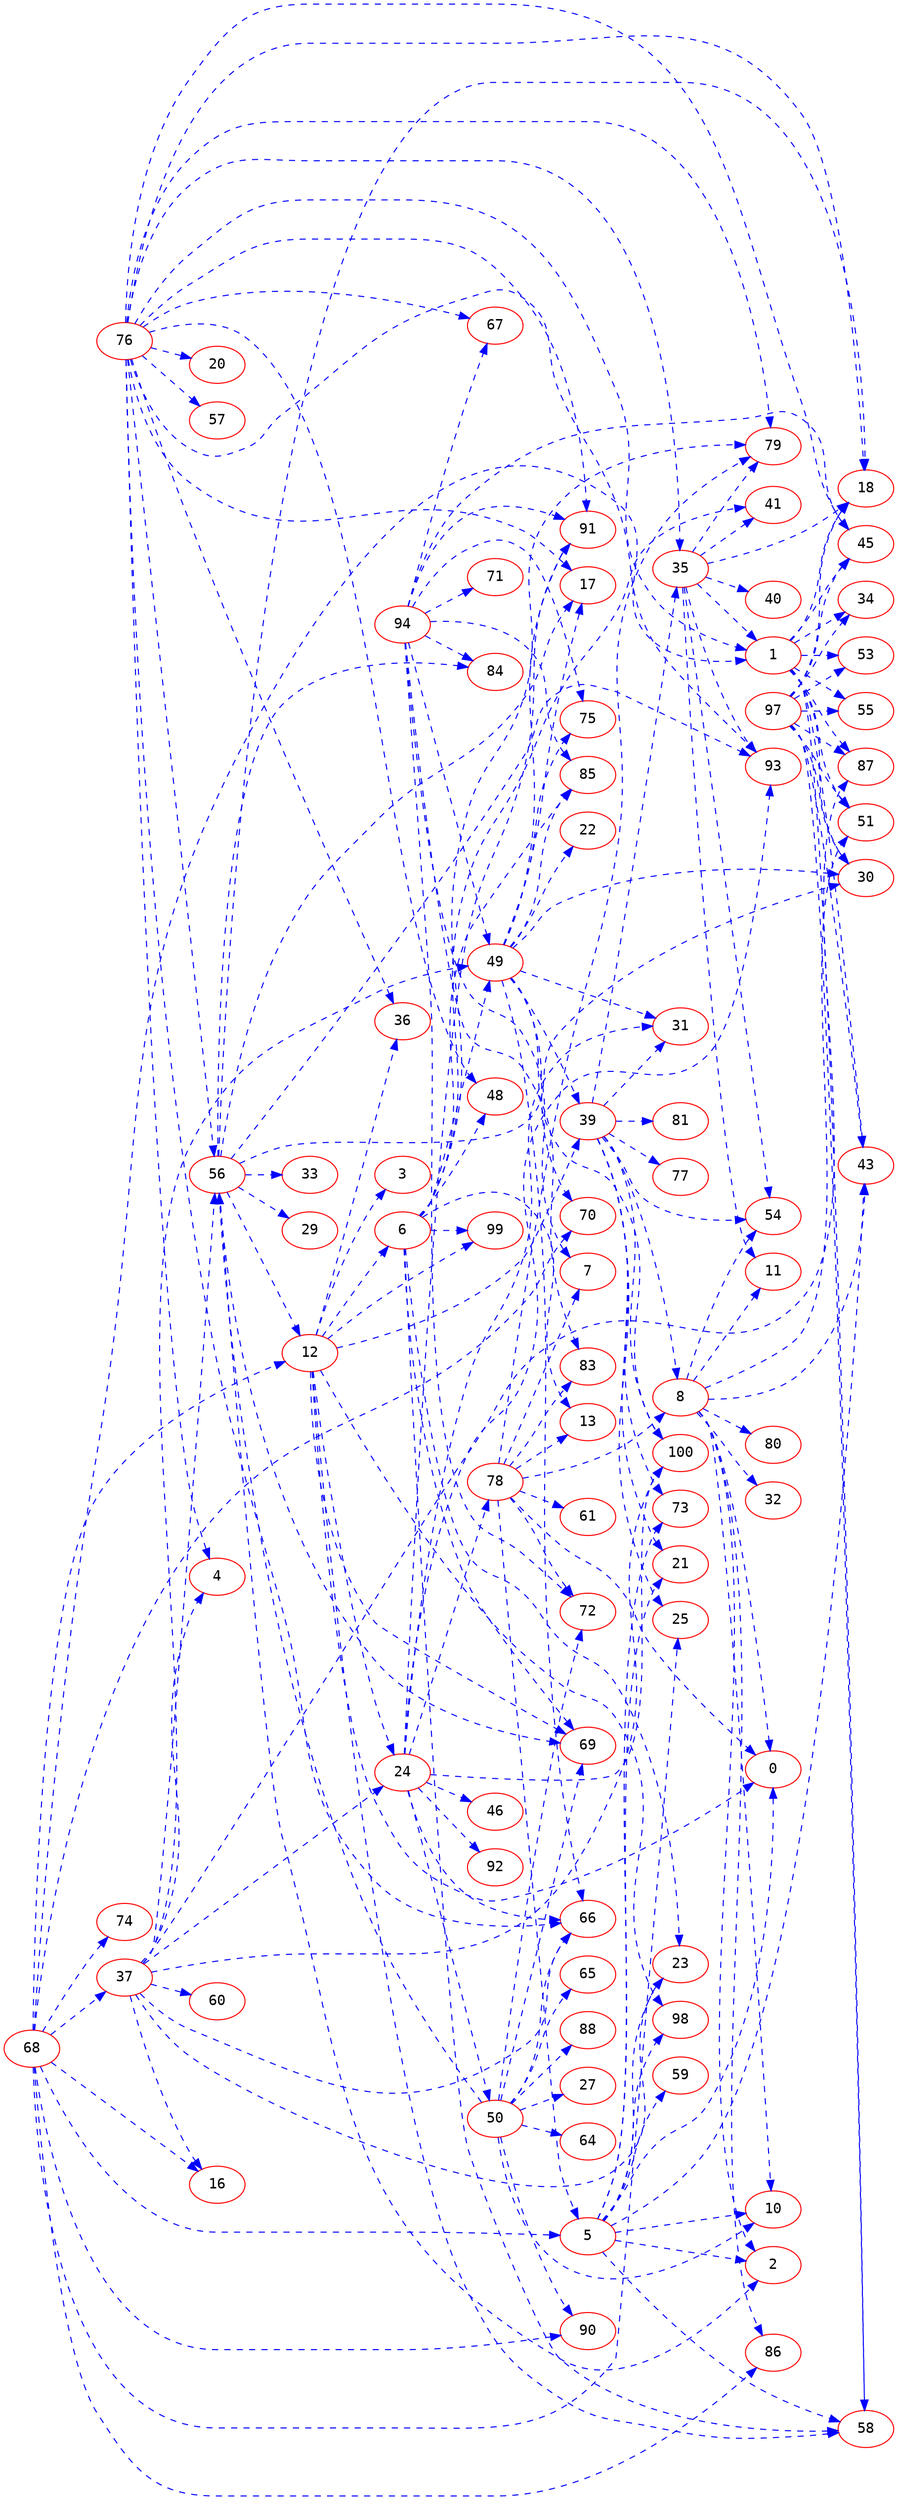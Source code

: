 digraph dumpedGraph {
		node[color=Red,fontname=Courier]
		edge[color=Blue,style=dashed]
		rankdir=LR; //Rank Direction Left to Right
		/*Total Nodes : 23 */
"1"->{"18" "30" "34" "43" "45" "51" "53" "55" "58" "87"}
"3"->{}
"5"->{"0" "2" "10" "21" "23" "43" "58" "59" "73" "98"}
"6"->{"13" "23" "41" "48" "49" "58" "69" "79" "85" "99"}
"8"->{"0" "2" "10" "11" "32" "43" "51" "54" "80" "86"}
"12"->{"0" "3" "6" "24" "36" "39" "58" "69" "98" "99"}
"24"->{"31" "46" "50" "66" "78" "91" "92" "93" "100"}
"35"->{"1" "11" "18" "40" "41" "54" "79" "93"}
"37"->{"4" "16" "23" "24" "49" "56" "60" "66" "87" "100"}
"39"->{"8" "21" "25" "31" "35" "54" "73" "77" "81" "100"}
"49"->{"17" "22" "30" "31" "39" "66" "70" "75" "85" "91" "100"}
"50"->{"10" "27" "56" "64" "65" "66" "69" "72" "88" "90"}
"53"->{}
"56"->{"2" "12" "17" "18" "29" "30" "33" "69" "84" "93"}
"68"->{"1" "5" "12" "16" "25" "37" "70" "74" "86" "90"}
"76"->{"1" "4" "17" "18" "20" "35" "36" "45" "48" "56" "57" "66" "67" "79" "91" "93"}
"78"->{"0" "5" "7" "8" "13" "61" "72" "79" "83"}
"83"->{}
"84"->{}
"87"->{}
"94"->{"7" "45" "49" "67" "71" "72" "75" "83" "84" "85" "91"}
"97"->{"18" "30" "34" "43" "45" "51" "53" "55" "58" "87"}
"100"->{}
}